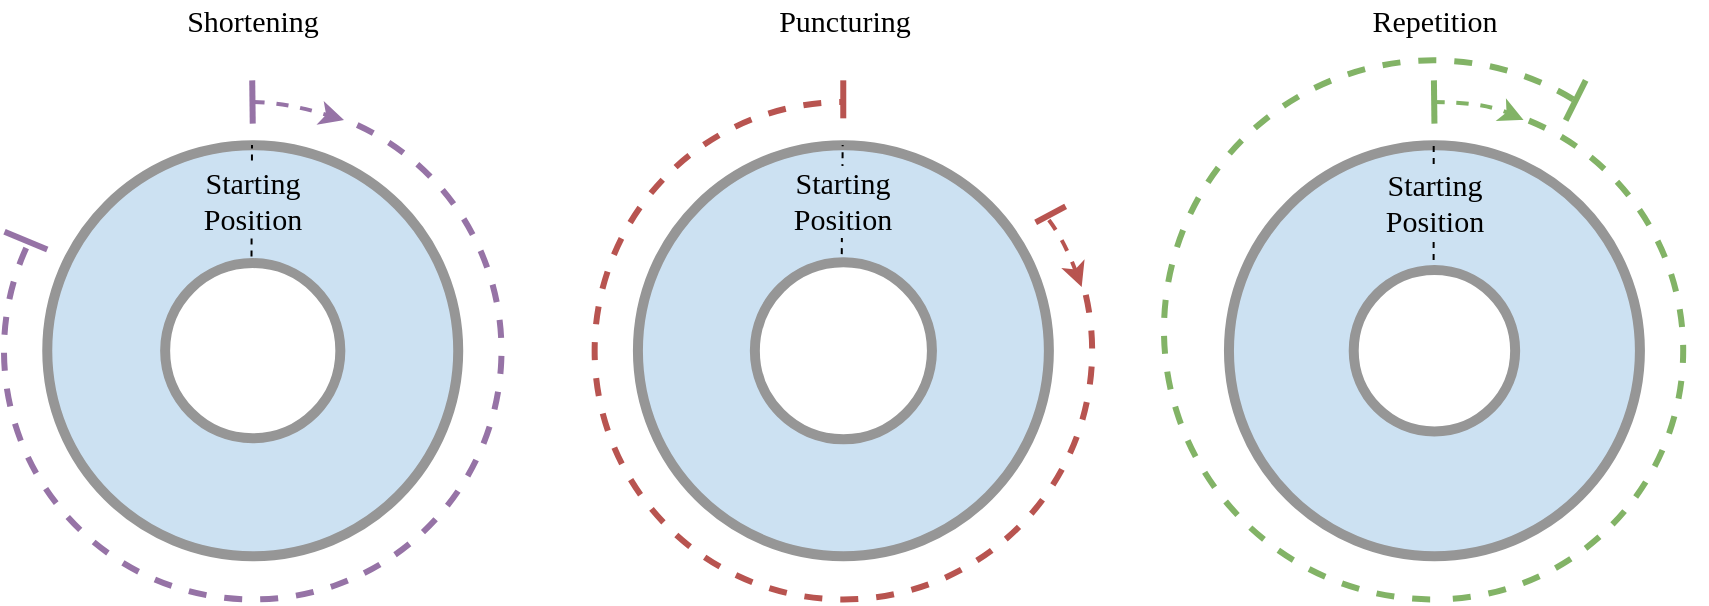 <mxfile version="12.6.5" type="device"><diagram id="5fyt21ODu9XDPczTevbH" name="Page-1"><mxGraphModel dx="2962" dy="749" grid="1" gridSize="10" guides="1" tooltips="1" connect="1" arrows="1" fold="1" page="1" pageScale="1" pageWidth="900" pageHeight="400" math="0" shadow="0"><root><mxCell id="0"/><mxCell id="1" parent="0"/><mxCell id="cf4tZJ2pYwBnTEBlPFtB-26" value="" style="verticalLabelPosition=bottom;verticalAlign=top;html=1;shape=mxgraph.basic.arc;startAngle=0.502;endAngle=0.087;dashed=1;fillColor=#d5e8d4;aspect=fixed;strokeColor=#82b366;strokeWidth=3;fontFamily=Utopia;fontSize=15;" vertex="1" parent="1"><mxGeometry x="-290" y="80.17" width="269.55" height="269.55" as="geometry"/></mxCell><mxCell id="cf4tZJ2pYwBnTEBlPFtB-18" value="" style="verticalLabelPosition=bottom;verticalAlign=top;html=1;shape=mxgraph.basic.arc;startAngle=0.214;endAngle=0;dashed=1;fillColor=#f8cecc;aspect=fixed;strokeColor=#b85450;strokeWidth=3;fontFamily=Utopia;fontSize=15;" vertex="1" parent="1"><mxGeometry x="-574.67" y="100.985" width="248.735" height="248.735" as="geometry"/></mxCell><mxCell id="cf4tZJ2pYwBnTEBlPFtB-6" value="" style="verticalLabelPosition=bottom;verticalAlign=top;html=1;shape=mxgraph.basic.arc;startAngle=0.069;endAngle=0.822;dashed=1;fillColor=#e1d5e7;aspect=fixed;strokeColor=#9673a6;strokeWidth=3;fontFamily=Utopia;fontSize=15;" vertex="1" parent="1"><mxGeometry x="-870" y="100.985" width="248.735" height="248.735" as="geometry"/></mxCell><mxCell id="4rR5ujjlP0-rQyg9MLWd-1" value="" style="verticalLabelPosition=bottom;verticalAlign=top;html=1;shape=mxgraph.basic.donut;dx=58.94;strokeWidth=5;fillColor=#cce1f2;strokeColor=#969696;fontFamily=Utopia;fontSize=15;" parent="1" vertex="1"><mxGeometry x="-848.37" y="122.614" width="205.481" height="205.477" as="geometry"/></mxCell><mxCell id="cf4tZJ2pYwBnTEBlPFtB-7" value="&lt;div style=&quot;font-size: 15px;&quot;&gt;Starting &lt;br style=&quot;font-size: 15px;&quot;&gt;&lt;/div&gt;&lt;div style=&quot;font-size: 15px;&quot;&gt;Position&lt;/div&gt;" style="endArrow=none;html=1;labelBackgroundColor=#cce1f2;labelBorderColor=none;dashed=1;fontFamily=Utopia;fontSize=15;exitX=0.497;exitY=0.271;exitDx=0;exitDy=0;exitPerimeter=0;" edge="1" parent="1" source="4rR5ujjlP0-rQyg9MLWd-1"><mxGeometry x="0.014" width="50" height="50" relative="1" as="geometry"><mxPoint x="-745.63" y="165.872" as="sourcePoint"/><mxPoint x="-745.998" y="122.506" as="targetPoint"/><mxPoint as="offset"/></mxGeometry></mxCell><mxCell id="cf4tZJ2pYwBnTEBlPFtB-8" value="" style="endArrow=none;html=1;labelBackgroundColor=none;fillColor=#e1d5e7;strokeColor=#9673a6;strokeWidth=3;fontFamily=Utopia;fontSize=15;" edge="1" parent="1"><mxGeometry width="50" height="50" relative="1" as="geometry"><mxPoint x="-745.63" y="111.799" as="sourcePoint"/><mxPoint x="-745.89" y="90.17" as="targetPoint"/></mxGeometry></mxCell><mxCell id="cf4tZJ2pYwBnTEBlPFtB-9" value="" style="endArrow=none;html=1;labelBackgroundColor=none;fillColor=#e1d5e7;strokeColor=#9673a6;strokeWidth=3;fontFamily=Utopia;fontSize=15;" edge="1" parent="1"><mxGeometry width="50" height="50" relative="1" as="geometry"><mxPoint x="-848.37" y="174.729" as="sourcePoint"/><mxPoint x="-869.74" y="165.872" as="targetPoint"/></mxGeometry></mxCell><mxCell id="cf4tZJ2pYwBnTEBlPFtB-31" value="&lt;div style=&quot;font-size: 15px;&quot;&gt;Shortening&lt;/div&gt;" style="text;html=1;align=center;verticalAlign=middle;resizable=0;points=[];autosize=1;fontColor=#000000;fontSize=15;fontFamily=Utopia;" vertex="1" parent="1"><mxGeometry x="-795.63" y="50.17" width="100" height="20" as="geometry"/></mxCell><mxCell id="cf4tZJ2pYwBnTEBlPFtB-37" value="" style="curved=1;endArrow=classic;html=1;dashed=1;labelBackgroundColor=#cce1f2;strokeWidth=2;fontSize=15;fontColor=#000000;endFill=1;fillColor=#e1d5e7;strokeColor=#9673a6;fontFamily=Utopia;" edge="1" parent="1"><mxGeometry width="50" height="50" relative="1" as="geometry"><mxPoint x="-745.63" y="101" as="sourcePoint"/><mxPoint x="-700" y="110" as="targetPoint"/><Array as="points"><mxPoint x="-730" y="101"/></Array></mxGeometry></mxCell><mxCell id="cf4tZJ2pYwBnTEBlPFtB-17" value="" style="verticalLabelPosition=bottom;verticalAlign=top;html=1;shape=mxgraph.basic.donut;dx=58.47;strokeWidth=5;fillColor=#cce1f2;strokeColor=#969696;fontFamily=Utopia;fontSize=15;" vertex="1" parent="1"><mxGeometry x="-553.04" y="122.614" width="205.481" height="205.477" as="geometry"/></mxCell><mxCell id="cf4tZJ2pYwBnTEBlPFtB-19" value="&lt;div style=&quot;font-size: 15px;&quot;&gt;Starting &lt;br style=&quot;font-size: 15px;&quot;&gt;&lt;/div&gt;&lt;div style=&quot;font-size: 15px;&quot;&gt;Position&lt;/div&gt;" style="endArrow=none;html=1;labelBackgroundColor=#cce1f2;labelBorderColor=none;dashed=1;fontFamily=Utopia;fontSize=15;exitX=0.496;exitY=0.265;exitDx=0;exitDy=0;exitPerimeter=0;" edge="1" parent="1" source="cf4tZJ2pYwBnTEBlPFtB-17"><mxGeometry width="50" height="50" relative="1" as="geometry"><mxPoint x="-450.3" y="165.872" as="sourcePoint"/><mxPoint x="-450.668" y="122.506" as="targetPoint"/></mxGeometry></mxCell><mxCell id="cf4tZJ2pYwBnTEBlPFtB-21" value="" style="endArrow=none;html=1;labelBackgroundColor=none;fillColor=#f8cecc;strokeColor=#b85450;strokeWidth=3;fontFamily=Utopia;fontSize=15;" edge="1" parent="1"><mxGeometry width="50" height="50" relative="1" as="geometry"><mxPoint x="-450.37" y="109.17" as="sourcePoint"/><mxPoint x="-450.37" y="90.17" as="targetPoint"/><Array as="points"><mxPoint x="-450.37" y="109.17"/></Array></mxGeometry></mxCell><mxCell id="cf4tZJ2pYwBnTEBlPFtB-23" value="" style="endArrow=none;html=1;labelBackgroundColor=none;fillColor=#f8cecc;strokeColor=#b85450;strokeWidth=3;fontFamily=Utopia;fontSize=15;" edge="1" parent="1"><mxGeometry width="50" height="50" relative="1" as="geometry"><mxPoint x="-354.17" y="161.17" as="sourcePoint"/><mxPoint x="-339.17" y="153.17" as="targetPoint"/><Array as="points"/></mxGeometry></mxCell><mxCell id="cf4tZJ2pYwBnTEBlPFtB-33" value="Puncturing" style="text;html=1;align=center;verticalAlign=middle;resizable=0;points=[];autosize=1;fontColor=#000000;fontSize=15;fontFamily=Utopia;" vertex="1" parent="1"><mxGeometry x="-500.3" y="50.17" width="100" height="20" as="geometry"/></mxCell><mxCell id="cf4tZJ2pYwBnTEBlPFtB-39" value="" style="curved=1;endArrow=classic;html=1;dashed=1;labelBackgroundColor=#cce1f2;strokeWidth=2;fontSize=15;fontColor=#000000;endFill=1;fillColor=#f8cecc;strokeColor=#b85450;entryX=0.979;entryY=0.372;entryDx=0;entryDy=0;entryPerimeter=0;fontFamily=Utopia;" edge="1" parent="1" target="cf4tZJ2pYwBnTEBlPFtB-18"><mxGeometry width="50" height="50" relative="1" as="geometry"><mxPoint x="-347.56" y="160" as="sourcePoint"/><mxPoint x="-317.56" y="190" as="targetPoint"/><Array as="points"><mxPoint x="-340" y="170"/></Array></mxGeometry></mxCell><mxCell id="cf4tZJ2pYwBnTEBlPFtB-12" value="" style="verticalLabelPosition=bottom;verticalAlign=top;html=1;shape=mxgraph.basic.donut;dx=62.38;strokeWidth=5;fillColor=#cce1f2;strokeColor=#969696;fontFamily=Utopia;fontSize=15;" vertex="1" parent="1"><mxGeometry x="-257.52" y="122.614" width="205.481" height="205.477" as="geometry"/></mxCell><mxCell id="cf4tZJ2pYwBnTEBlPFtB-13" value="" style="verticalLabelPosition=bottom;verticalAlign=top;html=1;shape=mxgraph.basic.arc;startAngle=0.062;endAngle=0.498;dashed=1;fillColor=#d5e8d4;aspect=fixed;strokeColor=#82b366;strokeWidth=3;fontFamily=Utopia;fontSize=15;" vertex="1" parent="1"><mxGeometry x="-279.15" y="100.985" width="248.735" height="248.735" as="geometry"/></mxCell><mxCell id="cf4tZJ2pYwBnTEBlPFtB-14" value="&lt;div style=&quot;font-size: 15px;&quot;&gt;Starting &lt;br style=&quot;font-size: 15px;&quot;&gt;&lt;/div&gt;&lt;div style=&quot;font-size: 15px;&quot;&gt;Position&lt;/div&gt;" style="endArrow=none;html=1;labelBackgroundColor=#cce1f2;labelBorderColor=none;dashed=1;fontFamily=Utopia;fontSize=15;exitX=0.498;exitY=0.279;exitDx=0;exitDy=0;exitPerimeter=0;" edge="1" parent="1" source="cf4tZJ2pYwBnTEBlPFtB-12"><mxGeometry width="50" height="50" relative="1" as="geometry"><mxPoint x="-154.78" y="165.872" as="sourcePoint"/><mxPoint x="-155.148" y="122.506" as="targetPoint"/></mxGeometry></mxCell><mxCell id="cf4tZJ2pYwBnTEBlPFtB-15" value="" style="endArrow=none;html=1;labelBackgroundColor=none;fillColor=#d5e8d4;strokeColor=#82b366;strokeWidth=3;fontFamily=Utopia;fontSize=15;" edge="1" parent="1"><mxGeometry width="50" height="50" relative="1" as="geometry"><mxPoint x="-154.78" y="111.799" as="sourcePoint"/><mxPoint x="-155.04" y="90.17" as="targetPoint"/></mxGeometry></mxCell><mxCell id="cf4tZJ2pYwBnTEBlPFtB-29" value="" style="endArrow=none;html=1;labelBackgroundColor=none;fillColor=#d5e8d4;strokeColor=#82b366;strokeWidth=3;fontFamily=Utopia;fontSize=15;" edge="1" parent="1"><mxGeometry width="50" height="50" relative="1" as="geometry"><mxPoint x="-89.15" y="110.17" as="sourcePoint"/><mxPoint x="-79.15" y="90.17" as="targetPoint"/></mxGeometry></mxCell><mxCell id="cf4tZJ2pYwBnTEBlPFtB-32" value="Repetition" style="text;html=1;align=center;verticalAlign=middle;resizable=0;points=[];autosize=1;fontColor=#000000;fontSize=15;fontFamily=Utopia;" vertex="1" parent="1"><mxGeometry x="-200.22" y="50.17" width="90" height="20" as="geometry"/></mxCell><mxCell id="cf4tZJ2pYwBnTEBlPFtB-42" value="" style="curved=1;endArrow=classic;html=1;dashed=1;labelBackgroundColor=#cce1f2;strokeWidth=2;fontSize=15;fontColor=#000000;endFill=1;fillColor=#d5e8d4;strokeColor=#82b366;fontFamily=Utopia;" edge="1" parent="1"><mxGeometry width="50" height="50" relative="1" as="geometry"><mxPoint x="-155.85" y="100.98" as="sourcePoint"/><mxPoint x="-110.22" y="109.98" as="targetPoint"/><Array as="points"><mxPoint x="-130.22" y="100.98"/></Array></mxGeometry></mxCell></root></mxGraphModel></diagram></mxfile>